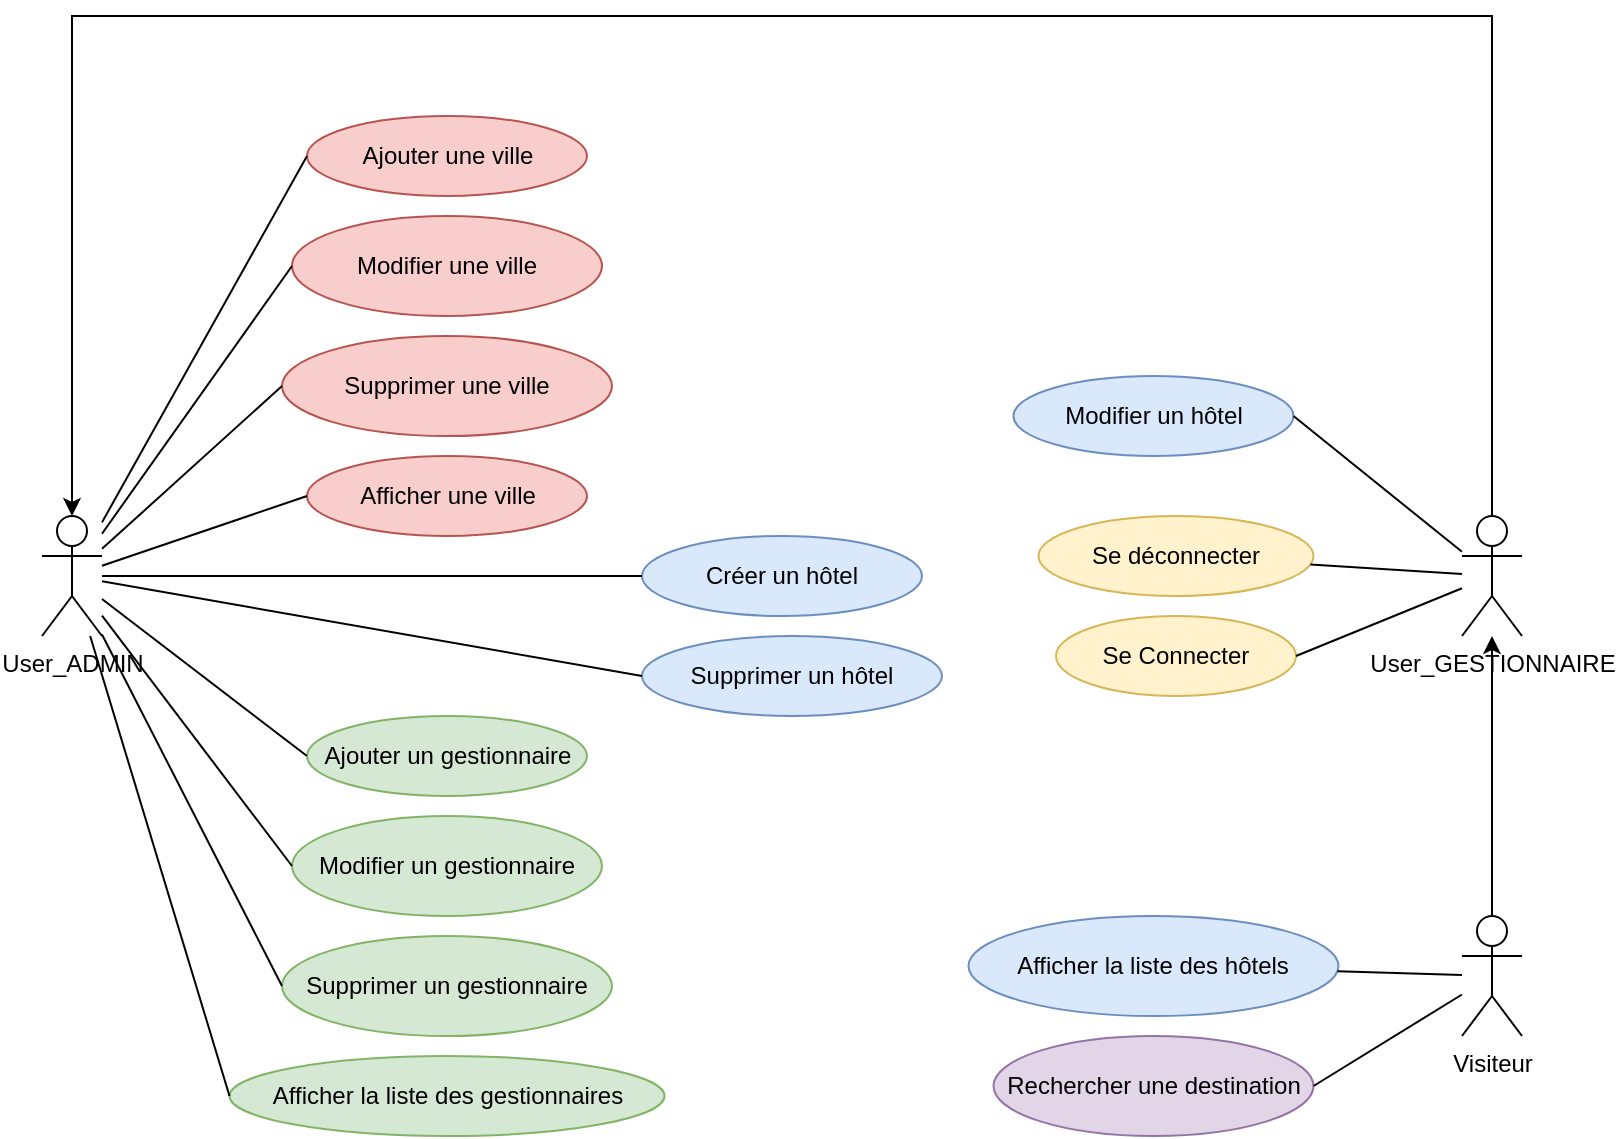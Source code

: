 <mxfile version="20.2.4" type="device" pages="3"><diagram id="DB9Vyn5DCU8AK_jy9zRA" name="Use_Case"><mxGraphModel dx="1274" dy="527" grid="1" gridSize="10" guides="1" tooltips="1" connect="1" arrows="1" fold="1" page="1" pageScale="1" pageWidth="827" pageHeight="1169" math="0" shadow="0"><root><mxCell id="0"/><mxCell id="1" parent="0"/><mxCell id="P2V-jcyoKQwTa7FIoP7v-16" style="edgeStyle=orthogonalEdgeStyle;rounded=0;orthogonalLoop=1;jettySize=auto;html=1;" edge="1" parent="1" source="P2V-jcyoKQwTa7FIoP7v-4" target="P2V-jcyoKQwTa7FIoP7v-15"><mxGeometry relative="1" as="geometry"/></mxCell><mxCell id="P2V-jcyoKQwTa7FIoP7v-4" value="Visiteur" style="shape=umlActor;verticalLabelPosition=bottom;verticalAlign=top;html=1;outlineConnect=0;" vertex="1" parent="1"><mxGeometry x="740" y="460" width="30" height="60" as="geometry"/></mxCell><mxCell id="P2V-jcyoKQwTa7FIoP7v-5" value="Se Connecter" style="ellipse;whiteSpace=wrap;html=1;fillColor=#fff2cc;strokeColor=#d6b656;" vertex="1" parent="1"><mxGeometry x="537" y="310" width="120" height="40" as="geometry"/></mxCell><mxCell id="P2V-jcyoKQwTa7FIoP7v-6" value="User_ADMIN" style="shape=umlActor;verticalLabelPosition=bottom;verticalAlign=top;html=1;outlineConnect=0;" vertex="1" parent="1"><mxGeometry x="30" y="260" width="30" height="60" as="geometry"/></mxCell><mxCell id="P2V-jcyoKQwTa7FIoP7v-9" value="Se déconnecter" style="ellipse;whiteSpace=wrap;html=1;fillColor=#fff2cc;strokeColor=#d6b656;" vertex="1" parent="1"><mxGeometry x="528.25" y="260" width="137.5" height="40" as="geometry"/></mxCell><mxCell id="P2V-jcyoKQwTa7FIoP7v-10" value="Rechercher une destination" style="ellipse;whiteSpace=wrap;html=1;fillColor=#e1d5e7;strokeColor=#9673a6;" vertex="1" parent="1"><mxGeometry x="505.75" y="520" width="160" height="50" as="geometry"/></mxCell><mxCell id="P2V-jcyoKQwTa7FIoP7v-11" value="Créer un hôtel" style="ellipse;whiteSpace=wrap;html=1;fillColor=#dae8fc;strokeColor=#6c8ebf;" vertex="1" parent="1"><mxGeometry x="330" y="270" width="140" height="40" as="geometry"/></mxCell><mxCell id="P2V-jcyoKQwTa7FIoP7v-12" value="Modifier un hôtel" style="ellipse;whiteSpace=wrap;html=1;fillColor=#dae8fc;strokeColor=#6c8ebf;" vertex="1" parent="1"><mxGeometry x="515.75" y="190" width="140" height="40" as="geometry"/></mxCell><mxCell id="P2V-jcyoKQwTa7FIoP7v-13" value="Supprimer un hôtel" style="ellipse;whiteSpace=wrap;html=1;fillColor=#dae8fc;strokeColor=#6c8ebf;" vertex="1" parent="1"><mxGeometry x="330" y="320" width="150" height="40" as="geometry"/></mxCell><mxCell id="P2V-jcyoKQwTa7FIoP7v-14" value="Afficher la liste des hôtels" style="ellipse;whiteSpace=wrap;html=1;fillColor=#dae8fc;strokeColor=#6c8ebf;" vertex="1" parent="1"><mxGeometry x="493.25" y="460" width="185" height="50" as="geometry"/></mxCell><mxCell id="P2V-jcyoKQwTa7FIoP7v-17" style="edgeStyle=orthogonalEdgeStyle;rounded=0;orthogonalLoop=1;jettySize=auto;html=1;" edge="1" parent="1" source="P2V-jcyoKQwTa7FIoP7v-15" target="P2V-jcyoKQwTa7FIoP7v-6"><mxGeometry relative="1" as="geometry"><Array as="points"><mxPoint x="755" y="10"/><mxPoint x="45" y="10"/></Array></mxGeometry></mxCell><mxCell id="P2V-jcyoKQwTa7FIoP7v-15" value="User_GESTIONNAIRE" style="shape=umlActor;verticalLabelPosition=bottom;verticalAlign=top;html=1;outlineConnect=0;" vertex="1" parent="1"><mxGeometry x="740" y="260" width="30" height="60" as="geometry"/></mxCell><mxCell id="P2V-jcyoKQwTa7FIoP7v-19" value="Ajouter une ville" style="ellipse;whiteSpace=wrap;html=1;fillColor=#f8cecc;strokeColor=#b85450;" vertex="1" parent="1"><mxGeometry x="162.5" y="60" width="140" height="40" as="geometry"/></mxCell><mxCell id="P2V-jcyoKQwTa7FIoP7v-20" value="Modifier une ville" style="ellipse;whiteSpace=wrap;html=1;fillColor=#f8cecc;strokeColor=#b85450;" vertex="1" parent="1"><mxGeometry x="155" y="110" width="155" height="50" as="geometry"/></mxCell><mxCell id="P2V-jcyoKQwTa7FIoP7v-21" value="Supprimer une ville" style="ellipse;whiteSpace=wrap;html=1;fillColor=#f8cecc;strokeColor=#b85450;" vertex="1" parent="1"><mxGeometry x="150" y="170" width="165" height="50" as="geometry"/></mxCell><mxCell id="P2V-jcyoKQwTa7FIoP7v-22" value="Afficher une ville" style="ellipse;whiteSpace=wrap;html=1;fillColor=#f8cecc;strokeColor=#b85450;" vertex="1" parent="1"><mxGeometry x="162.5" y="230" width="140" height="40" as="geometry"/></mxCell><mxCell id="P2V-jcyoKQwTa7FIoP7v-23" value="Ajouter un gestionnaire" style="ellipse;whiteSpace=wrap;html=1;fillColor=#d5e8d4;strokeColor=#82b366;" vertex="1" parent="1"><mxGeometry x="162.5" y="360" width="140" height="40" as="geometry"/></mxCell><mxCell id="P2V-jcyoKQwTa7FIoP7v-24" value="Modifier un gestionnaire" style="ellipse;whiteSpace=wrap;html=1;fillColor=#d5e8d4;strokeColor=#82b366;" vertex="1" parent="1"><mxGeometry x="155" y="410" width="155" height="50" as="geometry"/></mxCell><mxCell id="P2V-jcyoKQwTa7FIoP7v-25" value="Supprimer un gestionnaire" style="ellipse;whiteSpace=wrap;html=1;fillColor=#d5e8d4;strokeColor=#82b366;" vertex="1" parent="1"><mxGeometry x="150" y="470" width="165" height="50" as="geometry"/></mxCell><mxCell id="P2V-jcyoKQwTa7FIoP7v-26" value="Afficher la liste des gestionnaires" style="ellipse;whiteSpace=wrap;html=1;fillColor=#d5e8d4;strokeColor=#82b366;" vertex="1" parent="1"><mxGeometry x="123.75" y="530" width="217.5" height="40" as="geometry"/></mxCell><mxCell id="P2V-jcyoKQwTa7FIoP7v-27" value="" style="endArrow=none;html=1;rounded=0;entryX=0;entryY=0.5;entryDx=0;entryDy=0;" edge="1" parent="1" source="P2V-jcyoKQwTa7FIoP7v-6" target="P2V-jcyoKQwTa7FIoP7v-19"><mxGeometry width="50" height="50" relative="1" as="geometry"><mxPoint x="60" y="240" as="sourcePoint"/><mxPoint x="110" y="190" as="targetPoint"/></mxGeometry></mxCell><mxCell id="P2V-jcyoKQwTa7FIoP7v-28" value="" style="endArrow=none;html=1;rounded=0;entryX=0;entryY=0.5;entryDx=0;entryDy=0;" edge="1" parent="1" source="P2V-jcyoKQwTa7FIoP7v-6" target="P2V-jcyoKQwTa7FIoP7v-20"><mxGeometry width="50" height="50" relative="1" as="geometry"><mxPoint x="60" y="341.591" as="sourcePoint"/><mxPoint x="162.5" y="158.4" as="targetPoint"/></mxGeometry></mxCell><mxCell id="P2V-jcyoKQwTa7FIoP7v-29" value="" style="endArrow=none;html=1;rounded=0;entryX=0;entryY=0.5;entryDx=0;entryDy=0;" edge="1" parent="1" source="P2V-jcyoKQwTa7FIoP7v-6" target="P2V-jcyoKQwTa7FIoP7v-22"><mxGeometry width="50" height="50" relative="1" as="geometry"><mxPoint x="40" y="423.191" as="sourcePoint"/><mxPoint x="142.5" y="240" as="targetPoint"/></mxGeometry></mxCell><mxCell id="P2V-jcyoKQwTa7FIoP7v-30" value="" style="endArrow=none;html=1;rounded=0;entryX=0;entryY=0.5;entryDx=0;entryDy=0;" edge="1" parent="1" source="P2V-jcyoKQwTa7FIoP7v-6" target="P2V-jcyoKQwTa7FIoP7v-24"><mxGeometry width="50" height="50" relative="1" as="geometry"><mxPoint x="361.25" y="170.001" as="sourcePoint"/><mxPoint x="463.75" y="-13.19" as="targetPoint"/></mxGeometry></mxCell><mxCell id="P2V-jcyoKQwTa7FIoP7v-31" value="" style="endArrow=none;html=1;rounded=0;entryX=0;entryY=0.5;entryDx=0;entryDy=0;" edge="1" parent="1" source="P2V-jcyoKQwTa7FIoP7v-6" target="P2V-jcyoKQwTa7FIoP7v-26"><mxGeometry width="50" height="50" relative="1" as="geometry"><mxPoint x="371.25" y="180.001" as="sourcePoint"/><mxPoint x="473.75" y="-3.19" as="targetPoint"/></mxGeometry></mxCell><mxCell id="P2V-jcyoKQwTa7FIoP7v-32" value="" style="endArrow=none;html=1;rounded=0;exitX=1;exitY=0.5;exitDx=0;exitDy=0;" edge="1" parent="1" source="P2V-jcyoKQwTa7FIoP7v-12" target="P2V-jcyoKQwTa7FIoP7v-15"><mxGeometry width="50" height="50" relative="1" as="geometry"><mxPoint x="381.25" y="190.001" as="sourcePoint"/><mxPoint x="483.75" y="6.81" as="targetPoint"/></mxGeometry></mxCell><mxCell id="P2V-jcyoKQwTa7FIoP7v-33" value="" style="endArrow=none;html=1;rounded=0;" edge="1" parent="1" source="P2V-jcyoKQwTa7FIoP7v-9" target="P2V-jcyoKQwTa7FIoP7v-15"><mxGeometry width="50" height="50" relative="1" as="geometry"><mxPoint x="391.25" y="200.001" as="sourcePoint"/><mxPoint x="493.75" y="16.81" as="targetPoint"/></mxGeometry></mxCell><mxCell id="P2V-jcyoKQwTa7FIoP7v-34" value="" style="endArrow=none;html=1;rounded=0;" edge="1" parent="1" source="P2V-jcyoKQwTa7FIoP7v-14" target="P2V-jcyoKQwTa7FIoP7v-4"><mxGeometry width="50" height="50" relative="1" as="geometry"><mxPoint x="401.25" y="210.001" as="sourcePoint"/><mxPoint x="503.75" y="26.81" as="targetPoint"/></mxGeometry></mxCell><mxCell id="P2V-jcyoKQwTa7FIoP7v-37" value="" style="endArrow=none;html=1;rounded=0;entryX=0;entryY=0.5;entryDx=0;entryDy=0;" edge="1" parent="1" source="P2V-jcyoKQwTa7FIoP7v-6" target="P2V-jcyoKQwTa7FIoP7v-21"><mxGeometry width="50" height="50" relative="1" as="geometry"><mxPoint x="47.5" y="410.001" as="sourcePoint"/><mxPoint x="150" y="226.81" as="targetPoint"/></mxGeometry></mxCell><mxCell id="P2V-jcyoKQwTa7FIoP7v-38" value="" style="endArrow=none;html=1;rounded=0;entryX=0;entryY=0.5;entryDx=0;entryDy=0;" edge="1" parent="1" source="P2V-jcyoKQwTa7FIoP7v-6" target="P2V-jcyoKQwTa7FIoP7v-23"><mxGeometry width="50" height="50" relative="1" as="geometry"><mxPoint x="361.25" y="170.001" as="sourcePoint"/><mxPoint x="463.75" y="-13.19" as="targetPoint"/></mxGeometry></mxCell><mxCell id="P2V-jcyoKQwTa7FIoP7v-39" value="" style="endArrow=none;html=1;rounded=0;entryX=0;entryY=0.5;entryDx=0;entryDy=0;" edge="1" parent="1" source="P2V-jcyoKQwTa7FIoP7v-6" target="P2V-jcyoKQwTa7FIoP7v-25"><mxGeometry width="50" height="50" relative="1" as="geometry"><mxPoint x="371.25" y="180.001" as="sourcePoint"/><mxPoint x="473.75" y="-3.19" as="targetPoint"/></mxGeometry></mxCell><mxCell id="P2V-jcyoKQwTa7FIoP7v-40" value="" style="endArrow=none;html=1;rounded=0;exitX=0;exitY=0.5;exitDx=0;exitDy=0;" edge="1" parent="1" source="P2V-jcyoKQwTa7FIoP7v-11" target="P2V-jcyoKQwTa7FIoP7v-6"><mxGeometry width="50" height="50" relative="1" as="geometry"><mxPoint x="381.25" y="190.001" as="sourcePoint"/><mxPoint x="483.75" y="6.81" as="targetPoint"/></mxGeometry></mxCell><mxCell id="P2V-jcyoKQwTa7FIoP7v-41" value="" style="endArrow=none;html=1;rounded=0;exitX=0;exitY=0.5;exitDx=0;exitDy=0;" edge="1" parent="1" source="P2V-jcyoKQwTa7FIoP7v-13" target="P2V-jcyoKQwTa7FIoP7v-6"><mxGeometry width="50" height="50" relative="1" as="geometry"><mxPoint x="391.25" y="200.001" as="sourcePoint"/><mxPoint x="100" y="300" as="targetPoint"/></mxGeometry></mxCell><mxCell id="P2V-jcyoKQwTa7FIoP7v-42" value="" style="endArrow=none;html=1;rounded=0;exitX=1;exitY=0.5;exitDx=0;exitDy=0;" edge="1" parent="1" source="P2V-jcyoKQwTa7FIoP7v-5" target="P2V-jcyoKQwTa7FIoP7v-15"><mxGeometry width="50" height="50" relative="1" as="geometry"><mxPoint x="401.25" y="210.001" as="sourcePoint"/><mxPoint x="503.75" y="26.81" as="targetPoint"/></mxGeometry></mxCell><mxCell id="P2V-jcyoKQwTa7FIoP7v-43" value="" style="endArrow=none;html=1;rounded=0;exitX=1;exitY=0.5;exitDx=0;exitDy=0;" edge="1" parent="1" source="P2V-jcyoKQwTa7FIoP7v-10" target="P2V-jcyoKQwTa7FIoP7v-4"><mxGeometry width="50" height="50" relative="1" as="geometry"><mxPoint x="411.25" y="220.001" as="sourcePoint"/><mxPoint x="513.75" y="36.81" as="targetPoint"/></mxGeometry></mxCell></root></mxGraphModel></diagram><diagram id="WiwBR3bIEVRwcc3ip0g4" name="Classes"><mxGraphModel dx="1274" dy="527" grid="1" gridSize="10" guides="1" tooltips="1" connect="1" arrows="1" fold="1" page="1" pageScale="1" pageWidth="827" pageHeight="1169" math="0" shadow="0"><root><mxCell id="0"/><mxCell id="1" parent="0"/><mxCell id="OekTlAIAJ-6tNnZ39s3N-1" value="Users" style="swimlane;fontStyle=1;align=center;verticalAlign=top;childLayout=stackLayout;horizontal=1;startSize=26;horizontalStack=0;resizeParent=1;resizeParentMax=0;resizeLast=0;collapsible=1;marginBottom=0;" vertex="1" parent="1"><mxGeometry x="80" y="80" width="160" height="144" as="geometry"/></mxCell><mxCell id="OekTlAIAJ-6tNnZ39s3N-2" value="- id: number&#10;- mail: string&#10;- password : string&#10;- name: string&#10;- active: boolean" style="text;strokeColor=none;fillColor=none;align=left;verticalAlign=top;spacingLeft=4;spacingRight=4;overflow=hidden;rotatable=0;points=[[0,0.5],[1,0.5]];portConstraint=eastwest;" vertex="1" parent="OekTlAIAJ-6tNnZ39s3N-1"><mxGeometry y="26" width="160" height="84" as="geometry"/></mxCell><mxCell id="OekTlAIAJ-6tNnZ39s3N-3" value="" style="line;strokeWidth=1;fillColor=none;align=left;verticalAlign=middle;spacingTop=-1;spacingLeft=3;spacingRight=3;rotatable=0;labelPosition=right;points=[];portConstraint=eastwest;" vertex="1" parent="OekTlAIAJ-6tNnZ39s3N-1"><mxGeometry y="110" width="160" height="8" as="geometry"/></mxCell><mxCell id="OekTlAIAJ-6tNnZ39s3N-4" value="+ Users()" style="text;strokeColor=none;fillColor=none;align=left;verticalAlign=top;spacingLeft=4;spacingRight=4;overflow=hidden;rotatable=0;points=[[0,0.5],[1,0.5]];portConstraint=eastwest;" vertex="1" parent="OekTlAIAJ-6tNnZ39s3N-1"><mxGeometry y="118" width="160" height="26" as="geometry"/></mxCell><mxCell id="OekTlAIAJ-6tNnZ39s3N-5" value="Role" style="swimlane;fontStyle=1;align=center;verticalAlign=top;childLayout=stackLayout;horizontal=1;startSize=26;horizontalStack=0;resizeParent=1;resizeParentMax=0;resizeLast=0;collapsible=1;marginBottom=0;" vertex="1" parent="1"><mxGeometry x="80" y="480" width="160" height="114" as="geometry"/></mxCell><mxCell id="OekTlAIAJ-6tNnZ39s3N-6" value="- id: number&#10;- role : string" style="text;strokeColor=none;fillColor=none;align=left;verticalAlign=top;spacingLeft=4;spacingRight=4;overflow=hidden;rotatable=0;points=[[0,0.5],[1,0.5]];portConstraint=eastwest;" vertex="1" parent="OekTlAIAJ-6tNnZ39s3N-5"><mxGeometry y="26" width="160" height="54" as="geometry"/></mxCell><mxCell id="OekTlAIAJ-6tNnZ39s3N-7" value="" style="line;strokeWidth=1;fillColor=none;align=left;verticalAlign=middle;spacingTop=-1;spacingLeft=3;spacingRight=3;rotatable=0;labelPosition=right;points=[];portConstraint=eastwest;" vertex="1" parent="OekTlAIAJ-6tNnZ39s3N-5"><mxGeometry y="80" width="160" height="8" as="geometry"/></mxCell><mxCell id="OekTlAIAJ-6tNnZ39s3N-8" value="+ Role()" style="text;strokeColor=none;fillColor=none;align=left;verticalAlign=top;spacingLeft=4;spacingRight=4;overflow=hidden;rotatable=0;points=[[0,0.5],[1,0.5]];portConstraint=eastwest;" vertex="1" parent="OekTlAIAJ-6tNnZ39s3N-5"><mxGeometry y="88" width="160" height="26" as="geometry"/></mxCell><mxCell id="OekTlAIAJ-6tNnZ39s3N-9" value="Hostel" style="swimlane;fontStyle=1;align=center;verticalAlign=top;childLayout=stackLayout;horizontal=1;startSize=26;horizontalStack=0;resizeParent=1;resizeParentMax=0;resizeLast=0;collapsible=1;marginBottom=0;" vertex="1" parent="1"><mxGeometry x="440" y="55" width="160" height="214" as="geometry"/></mxCell><mxCell id="OekTlAIAJ-6tNnZ39s3N-10" value="- id: number&#10;- name : string&#10;- phone : string&#10;- address : string&#10;- img: string&#10;- rating : number&#10;- available_rooms : number&#10;- lower_price : double&#10;- city_id : number&#10;- user_id: number" style="text;strokeColor=none;fillColor=none;align=left;verticalAlign=top;spacingLeft=4;spacingRight=4;overflow=hidden;rotatable=0;points=[[0,0.5],[1,0.5]];portConstraint=eastwest;" vertex="1" parent="OekTlAIAJ-6tNnZ39s3N-9"><mxGeometry y="26" width="160" height="154" as="geometry"/></mxCell><mxCell id="OekTlAIAJ-6tNnZ39s3N-20" value="0..n" style="edgeStyle=entityRelationEdgeStyle;fontSize=12;html=1;endArrow=ERoneToMany;rounded=0;" edge="1" parent="OekTlAIAJ-6tNnZ39s3N-9" source="OekTlAIAJ-6tNnZ39s3N-1"><mxGeometry x="0.624" y="-14" width="100" height="100" relative="1" as="geometry"><mxPoint x="24" y="-20" as="sourcePoint"/><mxPoint x="4" y="120" as="targetPoint"/><mxPoint as="offset"/></mxGeometry></mxCell><mxCell id="OekTlAIAJ-6tNnZ39s3N-11" value="" style="line;strokeWidth=1;fillColor=none;align=left;verticalAlign=middle;spacingTop=-1;spacingLeft=3;spacingRight=3;rotatable=0;labelPosition=right;points=[];portConstraint=eastwest;" vertex="1" parent="OekTlAIAJ-6tNnZ39s3N-9"><mxGeometry y="180" width="160" height="8" as="geometry"/></mxCell><mxCell id="OekTlAIAJ-6tNnZ39s3N-12" value="+ Hostel()" style="text;strokeColor=none;fillColor=none;align=left;verticalAlign=top;spacingLeft=4;spacingRight=4;overflow=hidden;rotatable=0;points=[[0,0.5],[1,0.5]];portConstraint=eastwest;" vertex="1" parent="OekTlAIAJ-6tNnZ39s3N-9"><mxGeometry y="188" width="160" height="26" as="geometry"/></mxCell><mxCell id="OekTlAIAJ-6tNnZ39s3N-13" value="City" style="swimlane;fontStyle=1;align=center;verticalAlign=top;childLayout=stackLayout;horizontal=1;startSize=26;horizontalStack=0;resizeParent=1;resizeParentMax=0;resizeLast=0;collapsible=1;marginBottom=0;" vertex="1" parent="1"><mxGeometry x="440" y="330" width="160" height="134" as="geometry"/></mxCell><mxCell id="OekTlAIAJ-6tNnZ39s3N-14" value="- id: number&#10;- name : string&#10;- zip_code : string&#10;- country : string" style="text;strokeColor=none;fillColor=none;align=left;verticalAlign=top;spacingLeft=4;spacingRight=4;overflow=hidden;rotatable=0;points=[[0,0.5],[1,0.5]];portConstraint=eastwest;" vertex="1" parent="OekTlAIAJ-6tNnZ39s3N-13"><mxGeometry y="26" width="160" height="74" as="geometry"/></mxCell><mxCell id="OekTlAIAJ-6tNnZ39s3N-15" value="" style="line;strokeWidth=1;fillColor=none;align=left;verticalAlign=middle;spacingTop=-1;spacingLeft=3;spacingRight=3;rotatable=0;labelPosition=right;points=[];portConstraint=eastwest;" vertex="1" parent="OekTlAIAJ-6tNnZ39s3N-13"><mxGeometry y="100" width="160" height="8" as="geometry"/></mxCell><mxCell id="OekTlAIAJ-6tNnZ39s3N-16" value="+ City()" style="text;strokeColor=none;fillColor=none;align=left;verticalAlign=top;spacingLeft=4;spacingRight=4;overflow=hidden;rotatable=0;points=[[0,0.5],[1,0.5]];portConstraint=eastwest;" vertex="1" parent="OekTlAIAJ-6tNnZ39s3N-13"><mxGeometry y="108" width="160" height="26" as="geometry"/></mxCell><mxCell id="OekTlAIAJ-6tNnZ39s3N-17" value="" style="endArrow=open;html=1;endSize=12;startArrow=diamondThin;startSize=14;startFill=0;edgeStyle=orthogonalEdgeStyle;rounded=0;" edge="1" parent="1" source="OekTlAIAJ-6tNnZ39s3N-5" target="OekTlAIAJ-6tNnZ39s3N-1"><mxGeometry relative="1" as="geometry"><mxPoint x="546.08" y="471.976" as="sourcePoint"/><mxPoint x="548.96" y="394.988" as="targetPoint"/></mxGeometry></mxCell><mxCell id="OekTlAIAJ-6tNnZ39s3N-18" value="0..n" style="edgeLabel;resizable=0;html=1;align=left;verticalAlign=top;" connectable="0" vertex="1" parent="OekTlAIAJ-6tNnZ39s3N-17"><mxGeometry x="-1" relative="1" as="geometry"><mxPoint x="12" y="-240" as="offset"/></mxGeometry></mxCell><mxCell id="OekTlAIAJ-6tNnZ39s3N-19" value="0..n" style="edgeLabel;resizable=0;html=1;align=left;verticalAlign=top;" connectable="0" vertex="1" parent="OekTlAIAJ-6tNnZ39s3N-17"><mxGeometry x="-1" relative="1" as="geometry"><mxPoint x="10" y="-30" as="offset"/></mxGeometry></mxCell><mxCell id="OekTlAIAJ-6tNnZ39s3N-21" value="1" style="text;html=1;align=center;verticalAlign=middle;resizable=0;points=[];autosize=1;strokeColor=none;fillColor=none;" vertex="1" parent="1"><mxGeometry x="250" y="120" width="30" height="30" as="geometry"/></mxCell><mxCell id="Ttc1T4AC59C3S4faPEP7-1" value="1" style="text;html=1;align=center;verticalAlign=middle;resizable=0;points=[];autosize=1;strokeColor=none;fillColor=none;" vertex="1" parent="1"><mxGeometry x="600" y="398" width="30" height="30" as="geometry"/></mxCell><mxCell id="Ttc1T4AC59C3S4faPEP7-2" value="Users_Role" style="swimlane;fontStyle=0;childLayout=stackLayout;horizontal=1;startSize=26;fillColor=none;horizontalStack=0;resizeParent=1;resizeParentMax=0;resizeLast=0;collapsible=1;marginBottom=0;" vertex="1" parent="1"><mxGeometry x="210" y="320" width="140" height="78" as="geometry"/></mxCell><mxCell id="Ttc1T4AC59C3S4faPEP7-3" value="- id_users: number" style="text;strokeColor=none;fillColor=none;align=left;verticalAlign=top;spacingLeft=4;spacingRight=4;overflow=hidden;rotatable=0;points=[[0,0.5],[1,0.5]];portConstraint=eastwest;" vertex="1" parent="Ttc1T4AC59C3S4faPEP7-2"><mxGeometry y="26" width="140" height="26" as="geometry"/></mxCell><mxCell id="Ttc1T4AC59C3S4faPEP7-4" value="- id_role: number" style="text;strokeColor=none;fillColor=none;align=left;verticalAlign=top;spacingLeft=4;spacingRight=4;overflow=hidden;rotatable=0;points=[[0,0.5],[1,0.5]];portConstraint=eastwest;" vertex="1" parent="Ttc1T4AC59C3S4faPEP7-2"><mxGeometry y="52" width="140" height="26" as="geometry"/></mxCell><mxCell id="Ttc1T4AC59C3S4faPEP7-6" value="" style="endArrow=none;html=1;rounded=0;dashed=1;dashPattern=1 2;" edge="1" parent="1" target="Ttc1T4AC59C3S4faPEP7-2"><mxGeometry relative="1" as="geometry"><mxPoint x="160" y="359" as="sourcePoint"/><mxPoint x="80" y="370" as="targetPoint"/></mxGeometry></mxCell><mxCell id="OekTlAIAJ-6tNnZ39s3N-24" value="0..n" style="edgeStyle=entityRelationEdgeStyle;fontSize=12;html=1;endArrow=ERoneToMany;rounded=0;exitX=1;exitY=0.5;exitDx=0;exitDy=0;" edge="1" parent="1" source="OekTlAIAJ-6tNnZ39s3N-14" target="OekTlAIAJ-6tNnZ39s3N-9"><mxGeometry x="0.821" y="13" width="100" height="100" relative="1" as="geometry"><mxPoint x="236" y="360" as="sourcePoint"/><mxPoint x="440" y="383" as="targetPoint"/><mxPoint as="offset"/></mxGeometry></mxCell></root></mxGraphModel></diagram><diagram id="2T05RBEAkkw9l0KIr9kP" name="Séquence"><mxGraphModel dx="1422" dy="762" grid="1" gridSize="10" guides="1" tooltips="1" connect="1" arrows="1" fold="1" page="1" pageScale="1" pageWidth="827" pageHeight="1169" math="0" shadow="0"><root><mxCell id="0"/><mxCell id="1" parent="0"/><mxCell id="02t9ES9bToNOdJz0JV_J-1" value="API" style="shape=umlLifeline;perimeter=lifelinePerimeter;whiteSpace=wrap;html=1;container=1;collapsible=0;recursiveResize=0;outlineConnect=0;" vertex="1" parent="1"><mxGeometry x="440" y="160" width="100" height="300" as="geometry"/></mxCell><mxCell id="02t9ES9bToNOdJz0JV_J-2" value="User" style="shape=umlLifeline;participant=umlActor;perimeter=lifelinePerimeter;whiteSpace=wrap;html=1;container=1;collapsible=0;recursiveResize=0;verticalAlign=top;spacingTop=36;outlineConnect=0;" vertex="1" parent="1"><mxGeometry x="70" y="160" width="20" height="300" as="geometry"/></mxCell><mxCell id="02t9ES9bToNOdJz0JV_J-3" value="DB" style="shape=umlLifeline;perimeter=lifelinePerimeter;whiteSpace=wrap;html=1;container=1;collapsible=0;recursiveResize=0;outlineConnect=0;" vertex="1" parent="1"><mxGeometry x="720" y="160" width="100" height="300" as="geometry"/></mxCell><mxCell id="02t9ES9bToNOdJz0JV_J-4" value="Front" style="shape=umlLifeline;perimeter=lifelinePerimeter;whiteSpace=wrap;html=1;container=1;collapsible=0;recursiveResize=0;outlineConnect=0;" vertex="1" parent="1"><mxGeometry x="200" y="160" width="100" height="300" as="geometry"/></mxCell><mxCell id="02t9ES9bToNOdJz0JV_J-5" value="Clique sur le bouton Login" style="html=1;verticalAlign=bottom;endArrow=block;rounded=0;" edge="1" parent="1"><mxGeometry width="80" relative="1" as="geometry"><mxPoint x="79.5" y="240" as="sourcePoint"/><mxPoint x="249.5" y="240" as="targetPoint"/></mxGeometry></mxCell><mxCell id="02t9ES9bToNOdJz0JV_J-6" value="Clique sur le bouton Login" style="html=1;verticalAlign=bottom;endArrow=block;rounded=0;" edge="1" parent="1" source="02t9ES9bToNOdJz0JV_J-4" target="02t9ES9bToNOdJz0JV_J-1"><mxGeometry width="80" relative="1" as="geometry"><mxPoint x="250" y="240" as="sourcePoint"/><mxPoint x="420" y="240" as="targetPoint"/></mxGeometry></mxCell></root></mxGraphModel></diagram></mxfile>